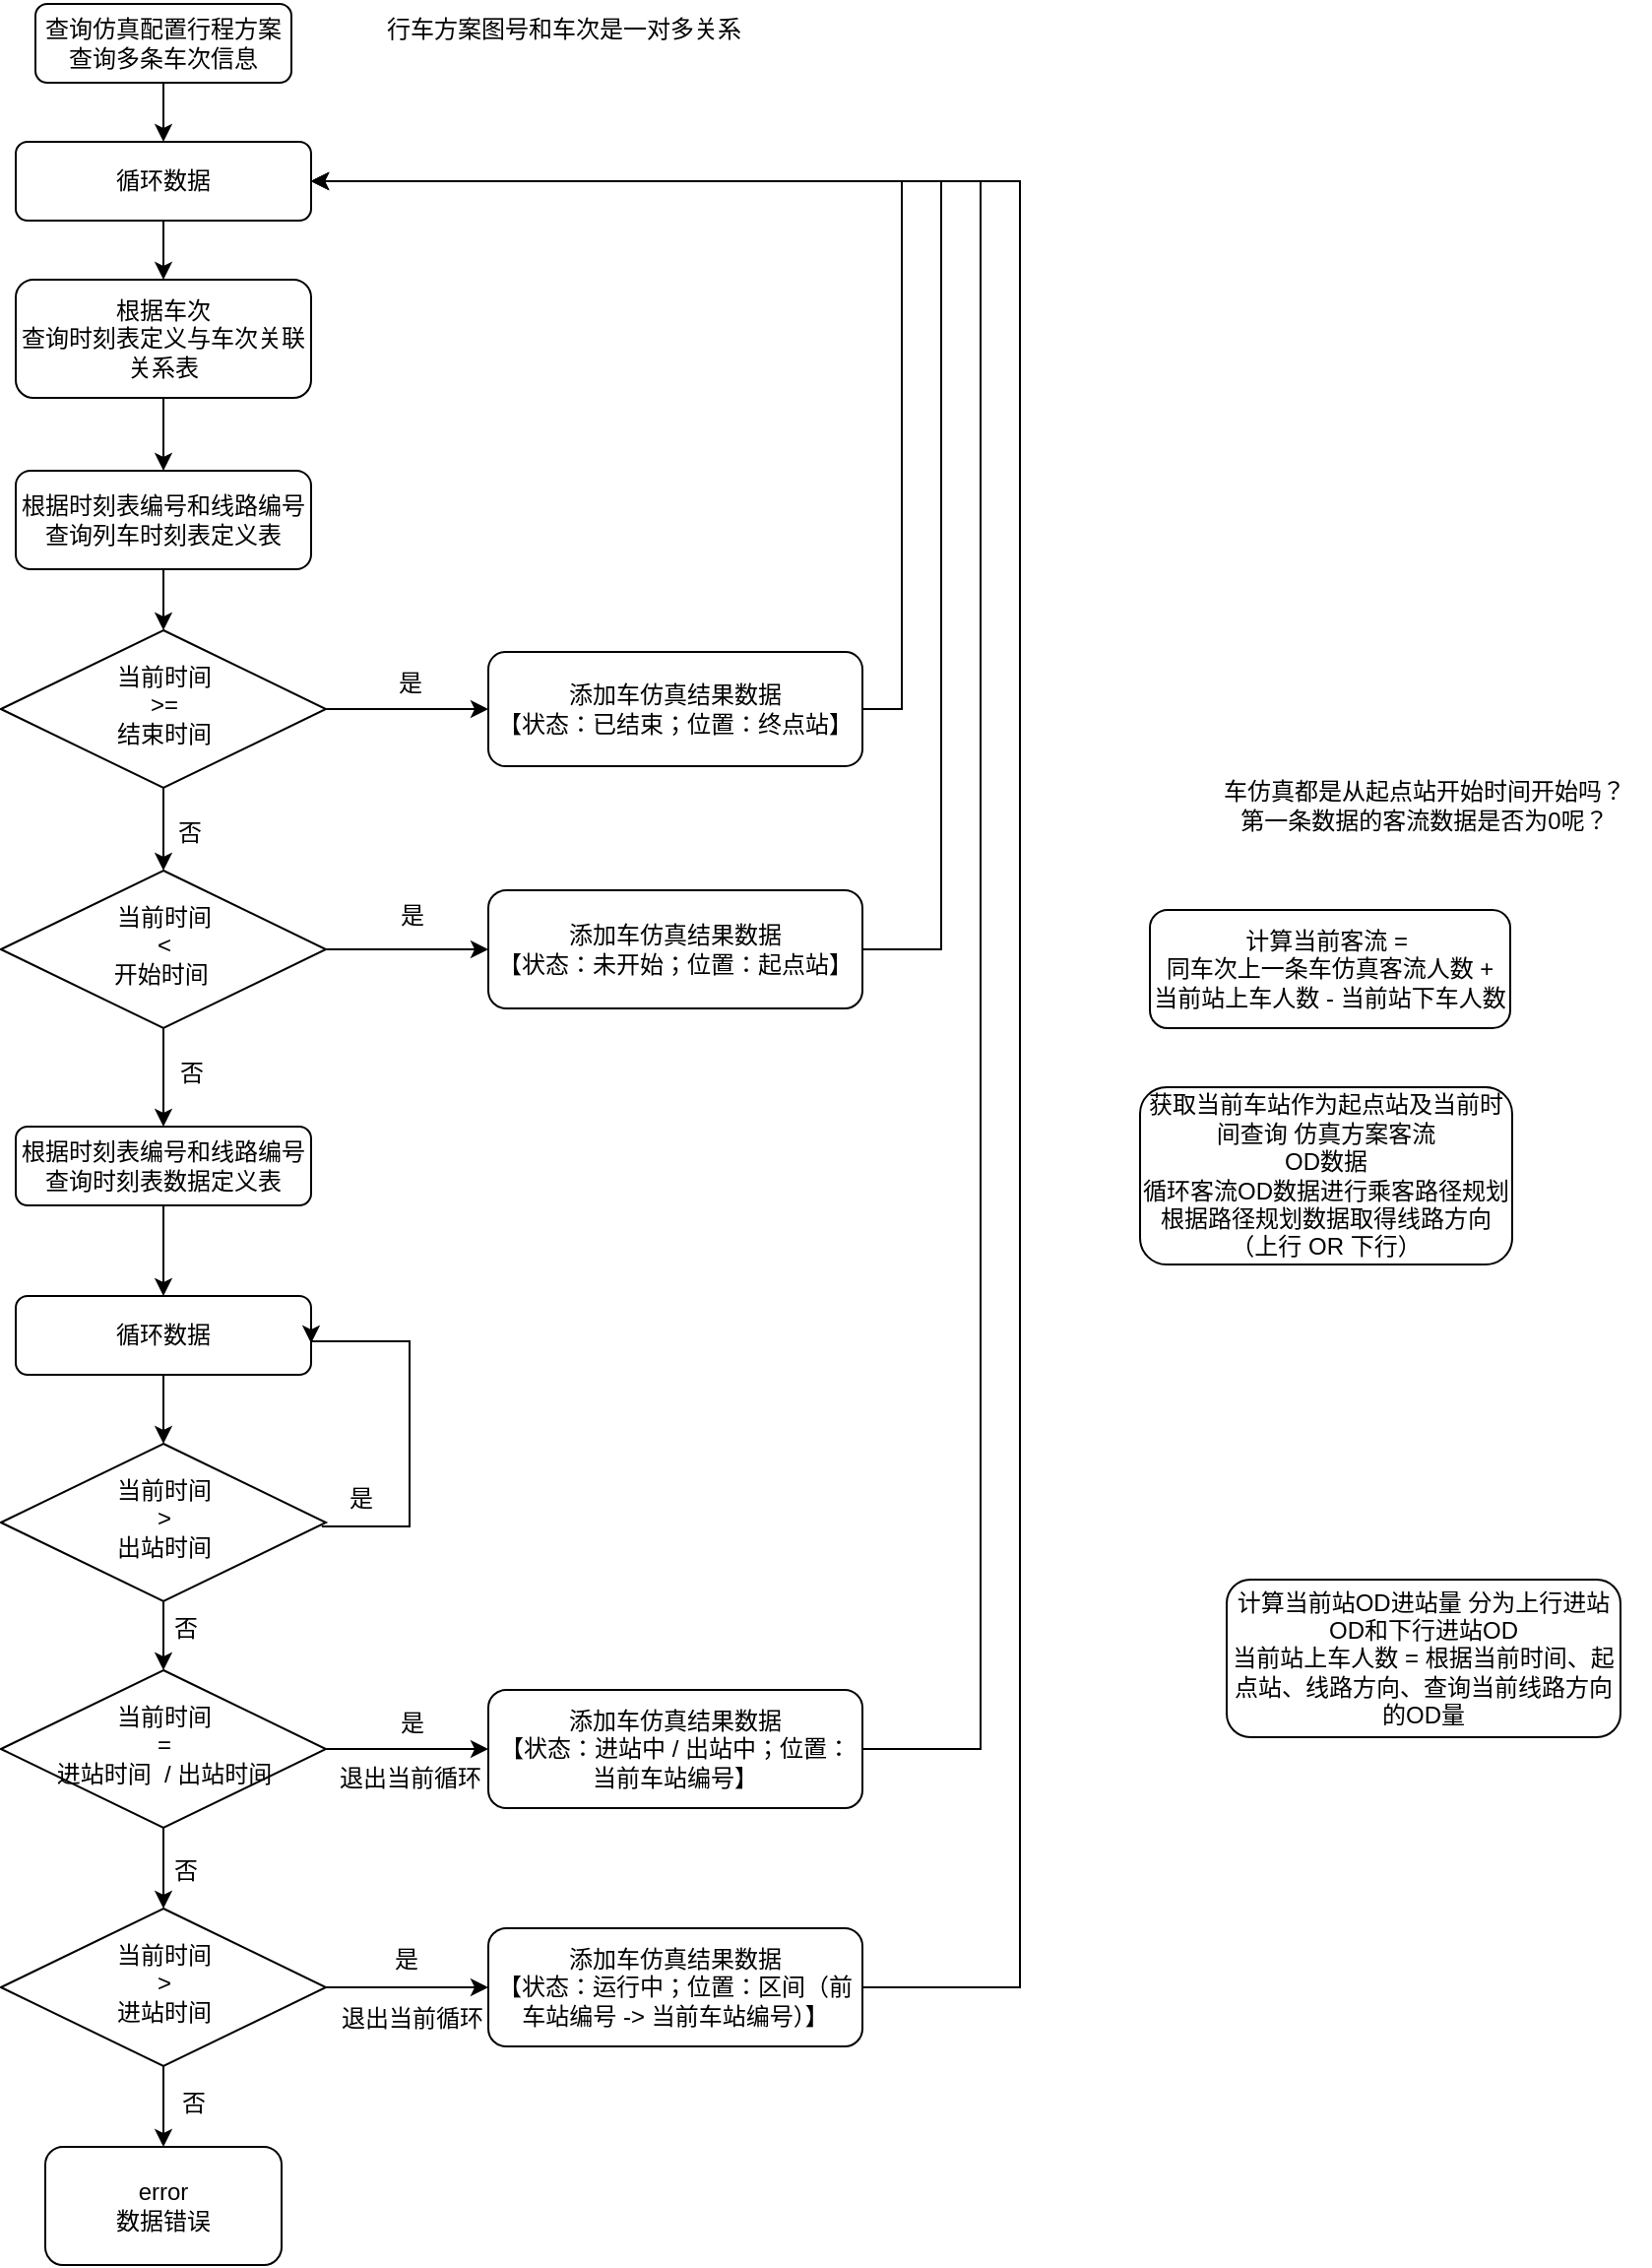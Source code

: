 <mxfile version="23.0.2" type="github">
  <diagram id="C5RBs43oDa-KdzZeNtuy" name="Page-1">
    <mxGraphModel dx="1180" dy="751" grid="1" gridSize="10" guides="1" tooltips="1" connect="1" arrows="1" fold="1" page="1" pageScale="1" pageWidth="1654" pageHeight="2336" math="0" shadow="0">
      <root>
        <mxCell id="WIyWlLk6GJQsqaUBKTNV-0" />
        <mxCell id="WIyWlLk6GJQsqaUBKTNV-1" parent="WIyWlLk6GJQsqaUBKTNV-0" />
        <mxCell id="EsSN8f5Hce0QhLabwmTy-6" style="edgeStyle=orthogonalEdgeStyle;rounded=0;orthogonalLoop=1;jettySize=auto;html=1;exitX=0.5;exitY=1;exitDx=0;exitDy=0;" edge="1" parent="WIyWlLk6GJQsqaUBKTNV-1" source="WIyWlLk6GJQsqaUBKTNV-3" target="EsSN8f5Hce0QhLabwmTy-5">
          <mxGeometry relative="1" as="geometry" />
        </mxCell>
        <mxCell id="WIyWlLk6GJQsqaUBKTNV-3" value="查询仿真配置行程方案查询多条车次信息" style="rounded=1;whiteSpace=wrap;html=1;fontSize=12;glass=0;strokeWidth=1;shadow=0;" parent="WIyWlLk6GJQsqaUBKTNV-1" vertex="1">
          <mxGeometry x="170" y="50" width="130" height="40" as="geometry" />
        </mxCell>
        <mxCell id="EsSN8f5Hce0QhLabwmTy-13" style="edgeStyle=orthogonalEdgeStyle;rounded=0;orthogonalLoop=1;jettySize=auto;html=1;entryX=0.5;entryY=0;entryDx=0;entryDy=0;" edge="1" parent="WIyWlLk6GJQsqaUBKTNV-1" source="EsSN8f5Hce0QhLabwmTy-0" target="EsSN8f5Hce0QhLabwmTy-4">
          <mxGeometry relative="1" as="geometry" />
        </mxCell>
        <mxCell id="EsSN8f5Hce0QhLabwmTy-0" value="根据车次&lt;br&gt;查询时刻表定义与车次关联关系表" style="rounded=1;whiteSpace=wrap;html=1;" vertex="1" parent="WIyWlLk6GJQsqaUBKTNV-1">
          <mxGeometry x="160" y="190" width="150" height="60" as="geometry" />
        </mxCell>
        <mxCell id="EsSN8f5Hce0QhLabwmTy-31" style="edgeStyle=orthogonalEdgeStyle;rounded=0;orthogonalLoop=1;jettySize=auto;html=1;entryX=0.5;entryY=0;entryDx=0;entryDy=0;" edge="1" parent="WIyWlLk6GJQsqaUBKTNV-1" source="EsSN8f5Hce0QhLabwmTy-2" target="EsSN8f5Hce0QhLabwmTy-3">
          <mxGeometry relative="1" as="geometry" />
        </mxCell>
        <mxCell id="EsSN8f5Hce0QhLabwmTy-2" value="根据时刻表编号和线路编号查询时刻表数据定义表" style="rounded=1;whiteSpace=wrap;html=1;" vertex="1" parent="WIyWlLk6GJQsqaUBKTNV-1">
          <mxGeometry x="160" y="620" width="150" height="40" as="geometry" />
        </mxCell>
        <mxCell id="EsSN8f5Hce0QhLabwmTy-32" style="edgeStyle=orthogonalEdgeStyle;rounded=0;orthogonalLoop=1;jettySize=auto;html=1;entryX=0.5;entryY=0;entryDx=0;entryDy=0;" edge="1" parent="WIyWlLk6GJQsqaUBKTNV-1" source="EsSN8f5Hce0QhLabwmTy-3" target="EsSN8f5Hce0QhLabwmTy-27">
          <mxGeometry relative="1" as="geometry" />
        </mxCell>
        <mxCell id="EsSN8f5Hce0QhLabwmTy-3" value="循环数据" style="rounded=1;whiteSpace=wrap;html=1;" vertex="1" parent="WIyWlLk6GJQsqaUBKTNV-1">
          <mxGeometry x="160" y="706" width="150" height="40" as="geometry" />
        </mxCell>
        <mxCell id="EsSN8f5Hce0QhLabwmTy-14" value="" style="edgeStyle=orthogonalEdgeStyle;rounded=0;orthogonalLoop=1;jettySize=auto;html=1;" edge="1" parent="WIyWlLk6GJQsqaUBKTNV-1" source="EsSN8f5Hce0QhLabwmTy-4" target="EsSN8f5Hce0QhLabwmTy-8">
          <mxGeometry relative="1" as="geometry" />
        </mxCell>
        <mxCell id="EsSN8f5Hce0QhLabwmTy-4" value="根据时刻表编号和线路编号查询列车时刻表定义表" style="rounded=1;whiteSpace=wrap;html=1;" vertex="1" parent="WIyWlLk6GJQsqaUBKTNV-1">
          <mxGeometry x="160" y="287" width="150" height="50" as="geometry" />
        </mxCell>
        <mxCell id="EsSN8f5Hce0QhLabwmTy-7" style="edgeStyle=orthogonalEdgeStyle;rounded=0;orthogonalLoop=1;jettySize=auto;html=1;exitX=0.5;exitY=1;exitDx=0;exitDy=0;entryX=0.5;entryY=0;entryDx=0;entryDy=0;" edge="1" parent="WIyWlLk6GJQsqaUBKTNV-1" source="EsSN8f5Hce0QhLabwmTy-5" target="EsSN8f5Hce0QhLabwmTy-0">
          <mxGeometry relative="1" as="geometry" />
        </mxCell>
        <mxCell id="EsSN8f5Hce0QhLabwmTy-5" value="循环数据" style="rounded=1;whiteSpace=wrap;html=1;" vertex="1" parent="WIyWlLk6GJQsqaUBKTNV-1">
          <mxGeometry x="160" y="120" width="150" height="40" as="geometry" />
        </mxCell>
        <mxCell id="EsSN8f5Hce0QhLabwmTy-15" style="edgeStyle=orthogonalEdgeStyle;rounded=0;orthogonalLoop=1;jettySize=auto;html=1;entryX=0;entryY=0.5;entryDx=0;entryDy=0;" edge="1" parent="WIyWlLk6GJQsqaUBKTNV-1" source="EsSN8f5Hce0QhLabwmTy-8" target="EsSN8f5Hce0QhLabwmTy-9">
          <mxGeometry relative="1" as="geometry" />
        </mxCell>
        <mxCell id="EsSN8f5Hce0QhLabwmTy-18" style="edgeStyle=orthogonalEdgeStyle;rounded=0;orthogonalLoop=1;jettySize=auto;html=1;entryX=0.5;entryY=0;entryDx=0;entryDy=0;" edge="1" parent="WIyWlLk6GJQsqaUBKTNV-1" source="EsSN8f5Hce0QhLabwmTy-8" target="EsSN8f5Hce0QhLabwmTy-17">
          <mxGeometry relative="1" as="geometry" />
        </mxCell>
        <mxCell id="EsSN8f5Hce0QhLabwmTy-8" value="当前时间 &lt;br&gt;&amp;gt;=&lt;br&gt;结束时间" style="rhombus;whiteSpace=wrap;html=1;shadow=0;fontFamily=Helvetica;fontSize=12;align=center;strokeWidth=1;spacing=6;spacingTop=-4;" vertex="1" parent="WIyWlLk6GJQsqaUBKTNV-1">
          <mxGeometry x="152.5" y="368" width="165" height="80" as="geometry" />
        </mxCell>
        <mxCell id="EsSN8f5Hce0QhLabwmTy-24" style="edgeStyle=orthogonalEdgeStyle;rounded=0;orthogonalLoop=1;jettySize=auto;html=1;entryX=1;entryY=0.5;entryDx=0;entryDy=0;" edge="1" parent="WIyWlLk6GJQsqaUBKTNV-1" source="EsSN8f5Hce0QhLabwmTy-9" target="EsSN8f5Hce0QhLabwmTy-5">
          <mxGeometry relative="1" as="geometry">
            <Array as="points">
              <mxPoint x="610" y="408" />
              <mxPoint x="610" y="140" />
            </Array>
          </mxGeometry>
        </mxCell>
        <mxCell id="EsSN8f5Hce0QhLabwmTy-9" value="添加车仿真结果数据&lt;br style=&quot;border-color: var(--border-color);&quot;&gt;【状态：已结束；位置：终点站】" style="rounded=1;whiteSpace=wrap;html=1;" vertex="1" parent="WIyWlLk6GJQsqaUBKTNV-1">
          <mxGeometry x="400" y="379" width="190" height="58" as="geometry" />
        </mxCell>
        <mxCell id="EsSN8f5Hce0QhLabwmTy-16" value="是" style="text;html=1;align=center;verticalAlign=middle;resizable=0;points=[];autosize=1;strokeColor=none;fillColor=none;" vertex="1" parent="WIyWlLk6GJQsqaUBKTNV-1">
          <mxGeometry x="340" y="380" width="40" height="30" as="geometry" />
        </mxCell>
        <mxCell id="EsSN8f5Hce0QhLabwmTy-21" style="edgeStyle=orthogonalEdgeStyle;rounded=0;orthogonalLoop=1;jettySize=auto;html=1;entryX=0;entryY=0.5;entryDx=0;entryDy=0;" edge="1" parent="WIyWlLk6GJQsqaUBKTNV-1" source="EsSN8f5Hce0QhLabwmTy-17" target="EsSN8f5Hce0QhLabwmTy-20">
          <mxGeometry relative="1" as="geometry" />
        </mxCell>
        <mxCell id="EsSN8f5Hce0QhLabwmTy-30" style="edgeStyle=orthogonalEdgeStyle;rounded=0;orthogonalLoop=1;jettySize=auto;html=1;entryX=0.5;entryY=0;entryDx=0;entryDy=0;" edge="1" parent="WIyWlLk6GJQsqaUBKTNV-1" source="EsSN8f5Hce0QhLabwmTy-17" target="EsSN8f5Hce0QhLabwmTy-2">
          <mxGeometry relative="1" as="geometry" />
        </mxCell>
        <mxCell id="EsSN8f5Hce0QhLabwmTy-17" value="当前时间 &lt;br&gt;&amp;lt;&lt;br&gt;开始时间&amp;nbsp;" style="rhombus;whiteSpace=wrap;html=1;shadow=0;fontFamily=Helvetica;fontSize=12;align=center;strokeWidth=1;spacing=6;spacingTop=-4;" vertex="1" parent="WIyWlLk6GJQsqaUBKTNV-1">
          <mxGeometry x="152.5" y="490" width="165" height="80" as="geometry" />
        </mxCell>
        <mxCell id="EsSN8f5Hce0QhLabwmTy-19" value="否" style="text;html=1;align=center;verticalAlign=middle;resizable=0;points=[];autosize=1;strokeColor=none;fillColor=none;" vertex="1" parent="WIyWlLk6GJQsqaUBKTNV-1">
          <mxGeometry x="228" y="456" width="40" height="30" as="geometry" />
        </mxCell>
        <mxCell id="EsSN8f5Hce0QhLabwmTy-23" style="edgeStyle=orthogonalEdgeStyle;rounded=0;orthogonalLoop=1;jettySize=auto;html=1;entryX=1;entryY=0.5;entryDx=0;entryDy=0;" edge="1" parent="WIyWlLk6GJQsqaUBKTNV-1" source="EsSN8f5Hce0QhLabwmTy-20" target="EsSN8f5Hce0QhLabwmTy-5">
          <mxGeometry relative="1" as="geometry">
            <mxPoint x="320" y="130" as="targetPoint" />
            <Array as="points">
              <mxPoint x="630" y="530" />
              <mxPoint x="630" y="140" />
            </Array>
          </mxGeometry>
        </mxCell>
        <mxCell id="EsSN8f5Hce0QhLabwmTy-20" value="添加车仿真结果数据&lt;br style=&quot;border-color: var(--border-color);&quot;&gt;【状态：未开始；位置：起点站】" style="rounded=1;whiteSpace=wrap;html=1;" vertex="1" parent="WIyWlLk6GJQsqaUBKTNV-1">
          <mxGeometry x="400" y="500" width="190" height="60" as="geometry" />
        </mxCell>
        <mxCell id="EsSN8f5Hce0QhLabwmTy-22" value="是" style="text;html=1;align=center;verticalAlign=middle;resizable=0;points=[];autosize=1;strokeColor=none;fillColor=none;" vertex="1" parent="WIyWlLk6GJQsqaUBKTNV-1">
          <mxGeometry x="341" y="498" width="40" height="30" as="geometry" />
        </mxCell>
        <mxCell id="EsSN8f5Hce0QhLabwmTy-26" value="否" style="text;html=1;align=center;verticalAlign=middle;resizable=0;points=[];autosize=1;strokeColor=none;fillColor=none;" vertex="1" parent="WIyWlLk6GJQsqaUBKTNV-1">
          <mxGeometry x="229" y="577.5" width="40" height="30" as="geometry" />
        </mxCell>
        <mxCell id="EsSN8f5Hce0QhLabwmTy-33" style="edgeStyle=orthogonalEdgeStyle;rounded=0;orthogonalLoop=1;jettySize=auto;html=1;" edge="1" parent="WIyWlLk6GJQsqaUBKTNV-1">
          <mxGeometry relative="1" as="geometry">
            <mxPoint x="315.438" y="823" as="sourcePoint" />
            <mxPoint x="310" y="730" as="targetPoint" />
            <Array as="points">
              <mxPoint x="360" y="823" />
              <mxPoint x="360" y="729" />
              <mxPoint x="310" y="729" />
            </Array>
          </mxGeometry>
        </mxCell>
        <mxCell id="EsSN8f5Hce0QhLabwmTy-36" style="edgeStyle=orthogonalEdgeStyle;rounded=0;orthogonalLoop=1;jettySize=auto;html=1;entryX=0.5;entryY=0;entryDx=0;entryDy=0;" edge="1" parent="WIyWlLk6GJQsqaUBKTNV-1" source="EsSN8f5Hce0QhLabwmTy-27" target="EsSN8f5Hce0QhLabwmTy-35">
          <mxGeometry relative="1" as="geometry" />
        </mxCell>
        <mxCell id="EsSN8f5Hce0QhLabwmTy-27" value="当前时间 &lt;br&gt;&amp;gt;&lt;br&gt;出站时间" style="rhombus;whiteSpace=wrap;html=1;shadow=0;fontFamily=Helvetica;fontSize=12;align=center;strokeWidth=1;spacing=6;spacingTop=-4;" vertex="1" parent="WIyWlLk6GJQsqaUBKTNV-1">
          <mxGeometry x="152.5" y="781" width="165" height="80" as="geometry" />
        </mxCell>
        <mxCell id="EsSN8f5Hce0QhLabwmTy-34" value="是" style="text;html=1;align=center;verticalAlign=middle;resizable=0;points=[];autosize=1;strokeColor=none;fillColor=none;" vertex="1" parent="WIyWlLk6GJQsqaUBKTNV-1">
          <mxGeometry x="315" y="794" width="40" height="30" as="geometry" />
        </mxCell>
        <mxCell id="EsSN8f5Hce0QhLabwmTy-41" style="edgeStyle=orthogonalEdgeStyle;rounded=0;orthogonalLoop=1;jettySize=auto;html=1;entryX=0;entryY=0.5;entryDx=0;entryDy=0;" edge="1" parent="WIyWlLk6GJQsqaUBKTNV-1" source="EsSN8f5Hce0QhLabwmTy-35" target="EsSN8f5Hce0QhLabwmTy-38">
          <mxGeometry relative="1" as="geometry" />
        </mxCell>
        <mxCell id="EsSN8f5Hce0QhLabwmTy-44" style="edgeStyle=orthogonalEdgeStyle;rounded=0;orthogonalLoop=1;jettySize=auto;html=1;entryX=0.5;entryY=0;entryDx=0;entryDy=0;" edge="1" parent="WIyWlLk6GJQsqaUBKTNV-1" source="EsSN8f5Hce0QhLabwmTy-35" target="EsSN8f5Hce0QhLabwmTy-39">
          <mxGeometry relative="1" as="geometry" />
        </mxCell>
        <mxCell id="EsSN8f5Hce0QhLabwmTy-35" value="当前时间 &lt;br&gt;=&lt;br&gt;进站时间&amp;nbsp; / 出站时间" style="rhombus;whiteSpace=wrap;html=1;shadow=0;fontFamily=Helvetica;fontSize=12;align=center;strokeWidth=1;spacing=6;spacingTop=-4;" vertex="1" parent="WIyWlLk6GJQsqaUBKTNV-1">
          <mxGeometry x="152.5" y="896" width="165" height="80" as="geometry" />
        </mxCell>
        <mxCell id="EsSN8f5Hce0QhLabwmTy-37" value="否" style="text;html=1;align=center;verticalAlign=middle;resizable=0;points=[];autosize=1;strokeColor=none;fillColor=none;" vertex="1" parent="WIyWlLk6GJQsqaUBKTNV-1">
          <mxGeometry x="226" y="860" width="40" height="30" as="geometry" />
        </mxCell>
        <mxCell id="EsSN8f5Hce0QhLabwmTy-49" style="edgeStyle=orthogonalEdgeStyle;rounded=0;orthogonalLoop=1;jettySize=auto;html=1;entryX=1;entryY=0.5;entryDx=0;entryDy=0;" edge="1" parent="WIyWlLk6GJQsqaUBKTNV-1" source="EsSN8f5Hce0QhLabwmTy-38" target="EsSN8f5Hce0QhLabwmTy-5">
          <mxGeometry relative="1" as="geometry">
            <mxPoint x="610" y="310" as="targetPoint" />
            <Array as="points">
              <mxPoint x="650" y="936" />
              <mxPoint x="650" y="140" />
            </Array>
          </mxGeometry>
        </mxCell>
        <mxCell id="EsSN8f5Hce0QhLabwmTy-38" value="添加车仿真结果数据&lt;br style=&quot;border-color: var(--border-color);&quot;&gt;【状态：进站中 / 出站中；位置：当前车站编号】" style="rounded=1;whiteSpace=wrap;html=1;" vertex="1" parent="WIyWlLk6GJQsqaUBKTNV-1">
          <mxGeometry x="400" y="906" width="190" height="60" as="geometry" />
        </mxCell>
        <mxCell id="EsSN8f5Hce0QhLabwmTy-47" style="edgeStyle=orthogonalEdgeStyle;rounded=0;orthogonalLoop=1;jettySize=auto;html=1;entryX=0;entryY=0.5;entryDx=0;entryDy=0;" edge="1" parent="WIyWlLk6GJQsqaUBKTNV-1" source="EsSN8f5Hce0QhLabwmTy-39" target="EsSN8f5Hce0QhLabwmTy-43">
          <mxGeometry relative="1" as="geometry" />
        </mxCell>
        <mxCell id="EsSN8f5Hce0QhLabwmTy-53" style="edgeStyle=orthogonalEdgeStyle;rounded=0;orthogonalLoop=1;jettySize=auto;html=1;entryX=0.5;entryY=0;entryDx=0;entryDy=0;" edge="1" parent="WIyWlLk6GJQsqaUBKTNV-1" source="EsSN8f5Hce0QhLabwmTy-39" target="EsSN8f5Hce0QhLabwmTy-52">
          <mxGeometry relative="1" as="geometry" />
        </mxCell>
        <mxCell id="EsSN8f5Hce0QhLabwmTy-39" value="当前时间 &lt;br&gt;&amp;gt;&lt;br&gt;进站时间" style="rhombus;whiteSpace=wrap;html=1;shadow=0;fontFamily=Helvetica;fontSize=12;align=center;strokeWidth=1;spacing=6;spacingTop=-4;" vertex="1" parent="WIyWlLk6GJQsqaUBKTNV-1">
          <mxGeometry x="152.5" y="1017" width="165" height="80" as="geometry" />
        </mxCell>
        <mxCell id="EsSN8f5Hce0QhLabwmTy-42" value="是" style="text;html=1;align=center;verticalAlign=middle;resizable=0;points=[];autosize=1;strokeColor=none;fillColor=none;" vertex="1" parent="WIyWlLk6GJQsqaUBKTNV-1">
          <mxGeometry x="341" y="908" width="40" height="30" as="geometry" />
        </mxCell>
        <mxCell id="EsSN8f5Hce0QhLabwmTy-51" style="edgeStyle=orthogonalEdgeStyle;rounded=0;orthogonalLoop=1;jettySize=auto;html=1;entryX=1;entryY=0.5;entryDx=0;entryDy=0;" edge="1" parent="WIyWlLk6GJQsqaUBKTNV-1" source="EsSN8f5Hce0QhLabwmTy-43" target="EsSN8f5Hce0QhLabwmTy-5">
          <mxGeometry relative="1" as="geometry">
            <mxPoint x="700" y="620" as="targetPoint" />
            <Array as="points">
              <mxPoint x="670" y="1057" />
              <mxPoint x="670" y="140" />
            </Array>
          </mxGeometry>
        </mxCell>
        <mxCell id="EsSN8f5Hce0QhLabwmTy-43" value="添加车仿真结果数据&lt;br style=&quot;border-color: var(--border-color);&quot;&gt;【状态：运行中；位置：区间（前车站编号 -&amp;gt; 当前车站编号）】" style="rounded=1;whiteSpace=wrap;html=1;" vertex="1" parent="WIyWlLk6GJQsqaUBKTNV-1">
          <mxGeometry x="400" y="1027" width="190" height="60" as="geometry" />
        </mxCell>
        <mxCell id="EsSN8f5Hce0QhLabwmTy-45" value="否" style="text;html=1;align=center;verticalAlign=middle;resizable=0;points=[];autosize=1;strokeColor=none;fillColor=none;" vertex="1" parent="WIyWlLk6GJQsqaUBKTNV-1">
          <mxGeometry x="226" y="983" width="40" height="30" as="geometry" />
        </mxCell>
        <mxCell id="EsSN8f5Hce0QhLabwmTy-48" value="是" style="text;html=1;align=center;verticalAlign=middle;resizable=0;points=[];autosize=1;strokeColor=none;fillColor=none;" vertex="1" parent="WIyWlLk6GJQsqaUBKTNV-1">
          <mxGeometry x="338" y="1028" width="40" height="30" as="geometry" />
        </mxCell>
        <mxCell id="EsSN8f5Hce0QhLabwmTy-52" value="error&lt;br&gt;数据错误" style="rounded=1;whiteSpace=wrap;html=1;" vertex="1" parent="WIyWlLk6GJQsqaUBKTNV-1">
          <mxGeometry x="175" y="1138" width="120" height="60" as="geometry" />
        </mxCell>
        <mxCell id="EsSN8f5Hce0QhLabwmTy-54" value="否" style="text;html=1;align=center;verticalAlign=middle;resizable=0;points=[];autosize=1;strokeColor=none;fillColor=none;" vertex="1" parent="WIyWlLk6GJQsqaUBKTNV-1">
          <mxGeometry x="230" y="1101" width="40" height="30" as="geometry" />
        </mxCell>
        <mxCell id="EsSN8f5Hce0QhLabwmTy-55" value="退出当前循环" style="text;html=1;align=center;verticalAlign=middle;resizable=0;points=[];autosize=1;strokeColor=none;fillColor=none;" vertex="1" parent="WIyWlLk6GJQsqaUBKTNV-1">
          <mxGeometry x="310" y="936" width="100" height="30" as="geometry" />
        </mxCell>
        <mxCell id="EsSN8f5Hce0QhLabwmTy-56" value="退出当前循环" style="text;html=1;align=center;verticalAlign=middle;resizable=0;points=[];autosize=1;strokeColor=none;fillColor=none;" vertex="1" parent="WIyWlLk6GJQsqaUBKTNV-1">
          <mxGeometry x="311" y="1058" width="100" height="30" as="geometry" />
        </mxCell>
        <mxCell id="EsSN8f5Hce0QhLabwmTy-57" value="计算当前客流 =&amp;nbsp;&lt;br&gt;同车次上一条车仿真客流人数 + 当前站上车人数 - 当前站下车人数" style="rounded=1;whiteSpace=wrap;html=1;" vertex="1" parent="WIyWlLk6GJQsqaUBKTNV-1">
          <mxGeometry x="736" y="510" width="183" height="60" as="geometry" />
        </mxCell>
        <mxCell id="EsSN8f5Hce0QhLabwmTy-58" value="计算当前站OD进站量 分为上行进站OD和下行进站OD&lt;br&gt;当前站上车人数 = 根据当前时间、起点站、线路方向、查询当前线路方向的OD量" style="rounded=1;whiteSpace=wrap;html=1;" vertex="1" parent="WIyWlLk6GJQsqaUBKTNV-1">
          <mxGeometry x="775" y="850" width="200" height="80" as="geometry" />
        </mxCell>
        <mxCell id="EsSN8f5Hce0QhLabwmTy-59" value="车仿真都是从起点站开始时间开始吗？&lt;br&gt;第一条数据的客流数据是否为0呢？" style="text;html=1;align=center;verticalAlign=middle;resizable=0;points=[];autosize=1;strokeColor=none;fillColor=none;" vertex="1" parent="WIyWlLk6GJQsqaUBKTNV-1">
          <mxGeometry x="760" y="437" width="230" height="40" as="geometry" />
        </mxCell>
        <mxCell id="EsSN8f5Hce0QhLabwmTy-60" value="行车方案图号和车次是一对多关系" style="text;html=1;align=center;verticalAlign=middle;resizable=0;points=[];autosize=1;strokeColor=none;fillColor=none;" vertex="1" parent="WIyWlLk6GJQsqaUBKTNV-1">
          <mxGeometry x="338" y="48" width="200" height="30" as="geometry" />
        </mxCell>
        <mxCell id="EsSN8f5Hce0QhLabwmTy-61" value="获取当前车站作为起点站及当前时间查询 仿真方案客流&lt;br&gt;OD数据&lt;br&gt;循环客流OD数据进行乘客路径规划&lt;br&gt;根据路径规划数据取得线路方向（上行 OR 下行）" style="rounded=1;whiteSpace=wrap;html=1;" vertex="1" parent="WIyWlLk6GJQsqaUBKTNV-1">
          <mxGeometry x="731" y="600" width="189" height="90" as="geometry" />
        </mxCell>
      </root>
    </mxGraphModel>
  </diagram>
</mxfile>
